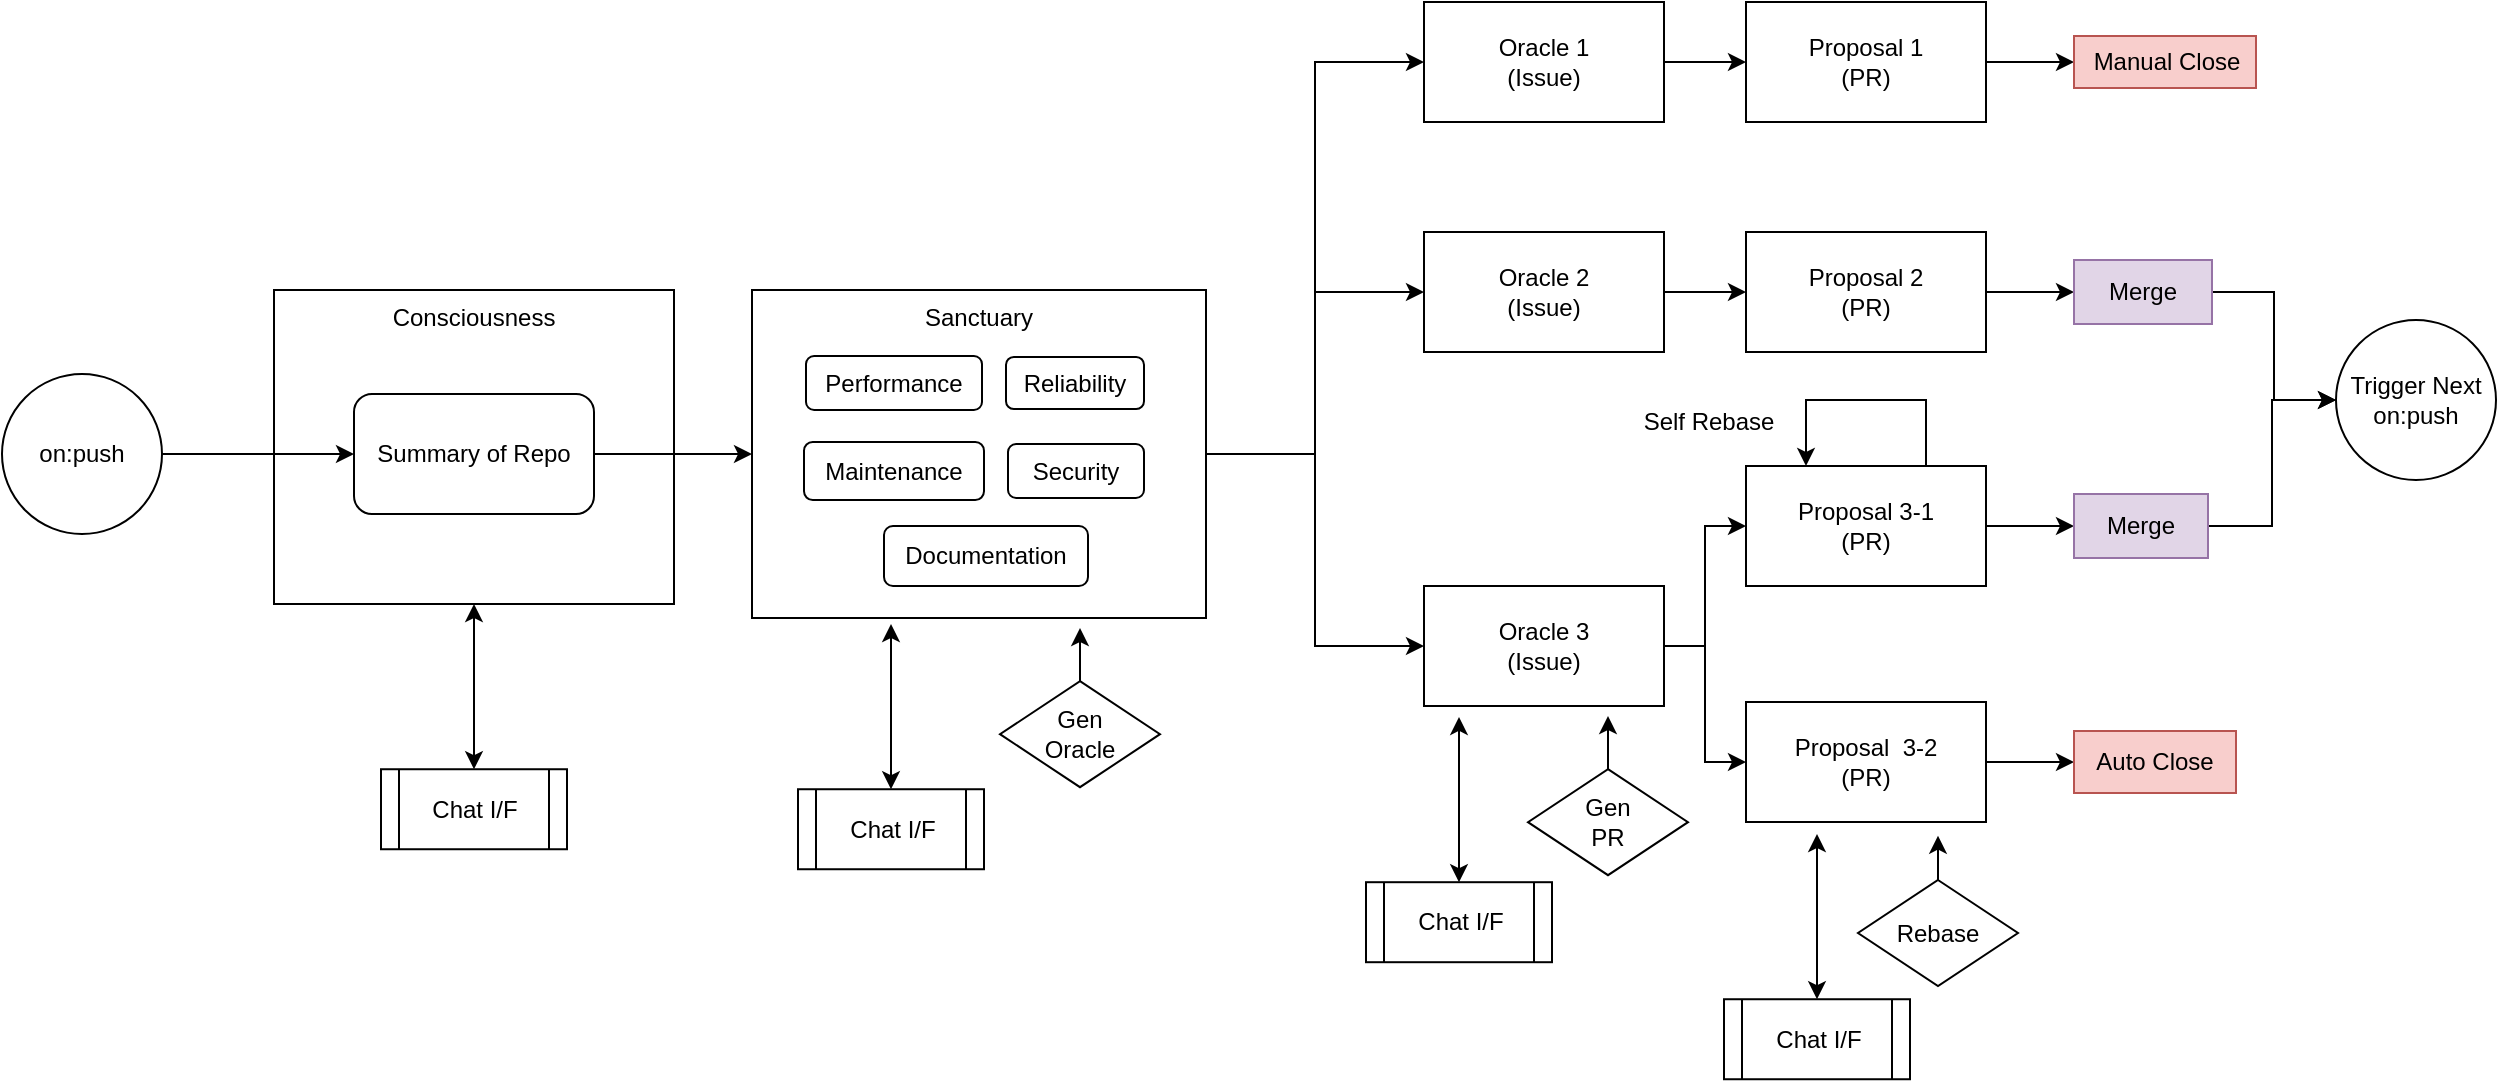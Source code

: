 <mxfile version="22.0.8" type="device">
  <diagram name="Page-1" id="g1_yAomx_UEzNeh92aMA">
    <mxGraphModel dx="1922" dy="1255" grid="0" gridSize="10" guides="1" tooltips="1" connect="1" arrows="1" fold="1" page="0" pageScale="1" pageWidth="850" pageHeight="1100" background="none" math="0" shadow="0">
      <root>
        <mxCell id="0" />
        <mxCell id="1" parent="0" />
        <mxCell id="-Ydazxiy9TI8VDEuez6z-5" value="Consciousness" style="whiteSpace=wrap;html=1;align=center;verticalAlign=top;" parent="1" vertex="1">
          <mxGeometry x="-304" y="91" width="200" height="157" as="geometry" />
        </mxCell>
        <mxCell id="-Ydazxiy9TI8VDEuez6z-44" style="edgeStyle=orthogonalEdgeStyle;rounded=0;orthogonalLoop=1;jettySize=auto;html=1;" parent="1" source="-Ydazxiy9TI8VDEuez6z-4" target="3kQ3ocE9GDy-Gv9gy4YY-6" edge="1">
          <mxGeometry relative="1" as="geometry" />
        </mxCell>
        <mxCell id="-Ydazxiy9TI8VDEuez6z-4" value="on:push" style="ellipse;whiteSpace=wrap;html=1;" parent="1" vertex="1">
          <mxGeometry x="-440" y="133" width="80" height="80" as="geometry" />
        </mxCell>
        <mxCell id="-Ydazxiy9TI8VDEuez6z-39" style="edgeStyle=orthogonalEdgeStyle;rounded=0;orthogonalLoop=1;jettySize=auto;html=1;" parent="1" source="-Ydazxiy9TI8VDEuez6z-51" target="-Ydazxiy9TI8VDEuez6z-7" edge="1">
          <mxGeometry relative="1" as="geometry" />
        </mxCell>
        <mxCell id="-Ydazxiy9TI8VDEuez6z-40" style="edgeStyle=orthogonalEdgeStyle;rounded=0;orthogonalLoop=1;jettySize=auto;html=1;entryX=0;entryY=0.5;entryDx=0;entryDy=0;" parent="1" source="-Ydazxiy9TI8VDEuez6z-51" target="-Ydazxiy9TI8VDEuez6z-6" edge="1">
          <mxGeometry relative="1" as="geometry" />
        </mxCell>
        <mxCell id="-Ydazxiy9TI8VDEuez6z-41" style="edgeStyle=orthogonalEdgeStyle;rounded=0;orthogonalLoop=1;jettySize=auto;html=1;entryX=0;entryY=0.5;entryDx=0;entryDy=0;" parent="1" source="-Ydazxiy9TI8VDEuez6z-51" target="-Ydazxiy9TI8VDEuez6z-8" edge="1">
          <mxGeometry relative="1" as="geometry" />
        </mxCell>
        <mxCell id="-Ydazxiy9TI8VDEuez6z-16" style="edgeStyle=orthogonalEdgeStyle;rounded=0;orthogonalLoop=1;jettySize=auto;html=1;" parent="1" source="-Ydazxiy9TI8VDEuez6z-6" target="-Ydazxiy9TI8VDEuez6z-9" edge="1">
          <mxGeometry relative="1" as="geometry" />
        </mxCell>
        <mxCell id="-Ydazxiy9TI8VDEuez6z-6" value="Oracle 1&lt;br&gt;(Issue)" style="whiteSpace=wrap;html=1;" parent="1" vertex="1">
          <mxGeometry x="271" y="-53" width="120" height="60" as="geometry" />
        </mxCell>
        <mxCell id="-Ydazxiy9TI8VDEuez6z-17" style="edgeStyle=orthogonalEdgeStyle;rounded=0;orthogonalLoop=1;jettySize=auto;html=1;" parent="1" source="-Ydazxiy9TI8VDEuez6z-7" target="-Ydazxiy9TI8VDEuez6z-10" edge="1">
          <mxGeometry relative="1" as="geometry" />
        </mxCell>
        <mxCell id="-Ydazxiy9TI8VDEuez6z-7" value="Oracle 2&lt;br&gt;(Issue)" style="whiteSpace=wrap;html=1;" parent="1" vertex="1">
          <mxGeometry x="271" y="62" width="120" height="60" as="geometry" />
        </mxCell>
        <mxCell id="-Ydazxiy9TI8VDEuez6z-18" style="edgeStyle=orthogonalEdgeStyle;rounded=0;orthogonalLoop=1;jettySize=auto;html=1;" parent="1" source="-Ydazxiy9TI8VDEuez6z-8" target="-Ydazxiy9TI8VDEuez6z-11" edge="1">
          <mxGeometry relative="1" as="geometry" />
        </mxCell>
        <mxCell id="-Ydazxiy9TI8VDEuez6z-21" style="edgeStyle=orthogonalEdgeStyle;rounded=0;orthogonalLoop=1;jettySize=auto;html=1;" parent="1" source="-Ydazxiy9TI8VDEuez6z-8" target="-Ydazxiy9TI8VDEuez6z-20" edge="1">
          <mxGeometry relative="1" as="geometry" />
        </mxCell>
        <mxCell id="-Ydazxiy9TI8VDEuez6z-8" value="Oracle 3&lt;br&gt;(Issue)" style="whiteSpace=wrap;html=1;" parent="1" vertex="1">
          <mxGeometry x="271" y="239" width="120" height="60" as="geometry" />
        </mxCell>
        <mxCell id="-Ydazxiy9TI8VDEuez6z-24" style="edgeStyle=orthogonalEdgeStyle;rounded=0;orthogonalLoop=1;jettySize=auto;html=1;" parent="1" source="-Ydazxiy9TI8VDEuez6z-9" target="-Ydazxiy9TI8VDEuez6z-23" edge="1">
          <mxGeometry relative="1" as="geometry" />
        </mxCell>
        <mxCell id="-Ydazxiy9TI8VDEuez6z-9" value="Proposal 1&lt;br&gt;(PR)" style="whiteSpace=wrap;html=1;" parent="1" vertex="1">
          <mxGeometry x="432" y="-53" width="120" height="60" as="geometry" />
        </mxCell>
        <mxCell id="-Ydazxiy9TI8VDEuez6z-22" style="edgeStyle=orthogonalEdgeStyle;rounded=0;orthogonalLoop=1;jettySize=auto;html=1;" parent="1" source="-Ydazxiy9TI8VDEuez6z-10" target="-Ydazxiy9TI8VDEuez6z-15" edge="1">
          <mxGeometry relative="1" as="geometry" />
        </mxCell>
        <mxCell id="-Ydazxiy9TI8VDEuez6z-10" value="Proposal 2&lt;br&gt;(PR)" style="whiteSpace=wrap;html=1;" parent="1" vertex="1">
          <mxGeometry x="432" y="62" width="120" height="60" as="geometry" />
        </mxCell>
        <mxCell id="-Ydazxiy9TI8VDEuez6z-29" style="edgeStyle=orthogonalEdgeStyle;rounded=0;orthogonalLoop=1;jettySize=auto;html=1;" parent="1" source="-Ydazxiy9TI8VDEuez6z-11" target="-Ydazxiy9TI8VDEuez6z-28" edge="1">
          <mxGeometry relative="1" as="geometry" />
        </mxCell>
        <mxCell id="-Ydazxiy9TI8VDEuez6z-11" value="Proposal 3-1&lt;br&gt;(PR)" style="whiteSpace=wrap;html=1;" parent="1" vertex="1">
          <mxGeometry x="432" y="179" width="120" height="60" as="geometry" />
        </mxCell>
        <mxCell id="-Ydazxiy9TI8VDEuez6z-38" style="edgeStyle=orthogonalEdgeStyle;rounded=0;orthogonalLoop=1;jettySize=auto;html=1;" parent="1" source="-Ydazxiy9TI8VDEuez6z-14" edge="1">
          <mxGeometry relative="1" as="geometry">
            <mxPoint x="528" y="363.857" as="targetPoint" />
          </mxGeometry>
        </mxCell>
        <mxCell id="-Ydazxiy9TI8VDEuez6z-14" value="Rebase" style="rhombus;whiteSpace=wrap;html=1;" parent="1" vertex="1">
          <mxGeometry x="488" y="386" width="80" height="53" as="geometry" />
        </mxCell>
        <mxCell id="-Ydazxiy9TI8VDEuez6z-34" style="edgeStyle=orthogonalEdgeStyle;rounded=0;orthogonalLoop=1;jettySize=auto;html=1;" parent="1" source="-Ydazxiy9TI8VDEuez6z-15" target="-Ydazxiy9TI8VDEuez6z-33" edge="1">
          <mxGeometry relative="1" as="geometry" />
        </mxCell>
        <mxCell id="-Ydazxiy9TI8VDEuez6z-15" value="Merge" style="whiteSpace=wrap;html=1;fillColor=#e1d5e7;strokeColor=#9673a6;" parent="1" vertex="1">
          <mxGeometry x="596" y="76" width="69" height="32" as="geometry" />
        </mxCell>
        <mxCell id="-Ydazxiy9TI8VDEuez6z-50" style="edgeStyle=orthogonalEdgeStyle;rounded=0;orthogonalLoop=1;jettySize=auto;html=1;" parent="1" source="-Ydazxiy9TI8VDEuez6z-19" edge="1">
          <mxGeometry relative="1" as="geometry">
            <mxPoint x="363" y="304.005" as="targetPoint" />
          </mxGeometry>
        </mxCell>
        <mxCell id="-Ydazxiy9TI8VDEuez6z-19" value="Gen&lt;br&gt;PR" style="rhombus;whiteSpace=wrap;html=1;" parent="1" vertex="1">
          <mxGeometry x="323" y="330.6" width="80" height="53" as="geometry" />
        </mxCell>
        <mxCell id="-Ydazxiy9TI8VDEuez6z-32" style="edgeStyle=orthogonalEdgeStyle;rounded=0;orthogonalLoop=1;jettySize=auto;html=1;" parent="1" source="-Ydazxiy9TI8VDEuez6z-20" target="-Ydazxiy9TI8VDEuez6z-31" edge="1">
          <mxGeometry relative="1" as="geometry" />
        </mxCell>
        <mxCell id="-Ydazxiy9TI8VDEuez6z-20" value="Proposal&amp;nbsp; 3-2&lt;br&gt;(PR)" style="whiteSpace=wrap;html=1;" parent="1" vertex="1">
          <mxGeometry x="432" y="297" width="120" height="60" as="geometry" />
        </mxCell>
        <mxCell id="-Ydazxiy9TI8VDEuez6z-23" value="Manual Close" style="text;html=1;align=center;verticalAlign=middle;resizable=0;points=[];autosize=1;strokeColor=#b85450;fillColor=#f8cecc;direction=south;" parent="1" vertex="1">
          <mxGeometry x="596" y="-36" width="91" height="26" as="geometry" />
        </mxCell>
        <mxCell id="-Ydazxiy9TI8VDEuez6z-26" style="edgeStyle=orthogonalEdgeStyle;rounded=0;orthogonalLoop=1;jettySize=auto;html=1;exitX=0.75;exitY=0;exitDx=0;exitDy=0;entryX=0.25;entryY=0;entryDx=0;entryDy=0;" parent="1" source="-Ydazxiy9TI8VDEuez6z-11" target="-Ydazxiy9TI8VDEuez6z-11" edge="1">
          <mxGeometry relative="1" as="geometry">
            <Array as="points">
              <mxPoint x="522" y="146" />
              <mxPoint x="462" y="146" />
            </Array>
          </mxGeometry>
        </mxCell>
        <mxCell id="-Ydazxiy9TI8VDEuez6z-27" value="Self Rebase" style="text;html=1;align=center;verticalAlign=middle;resizable=0;points=[];autosize=1;strokeColor=none;fillColor=none;" parent="1" vertex="1">
          <mxGeometry x="371" y="144" width="83" height="26" as="geometry" />
        </mxCell>
        <mxCell id="-Ydazxiy9TI8VDEuez6z-36" style="edgeStyle=orthogonalEdgeStyle;rounded=0;orthogonalLoop=1;jettySize=auto;html=1;entryX=0;entryY=0.5;entryDx=0;entryDy=0;" parent="1" source="-Ydazxiy9TI8VDEuez6z-28" target="-Ydazxiy9TI8VDEuez6z-33" edge="1">
          <mxGeometry relative="1" as="geometry" />
        </mxCell>
        <mxCell id="-Ydazxiy9TI8VDEuez6z-28" value="Merge" style="whiteSpace=wrap;html=1;fillColor=#e1d5e7;strokeColor=#9673a6;" parent="1" vertex="1">
          <mxGeometry x="596" y="193" width="67" height="32" as="geometry" />
        </mxCell>
        <mxCell id="-Ydazxiy9TI8VDEuez6z-31" value="Auto Close" style="whiteSpace=wrap;html=1;fillColor=#f8cecc;strokeColor=#b85450;" parent="1" vertex="1">
          <mxGeometry x="596" y="311.5" width="81" height="31" as="geometry" />
        </mxCell>
        <mxCell id="-Ydazxiy9TI8VDEuez6z-33" value="Trigger Next&lt;br&gt;on:push" style="ellipse;whiteSpace=wrap;html=1;" parent="1" vertex="1">
          <mxGeometry x="727" y="106" width="80" height="80" as="geometry" />
        </mxCell>
        <mxCell id="-Ydazxiy9TI8VDEuez6z-52" style="edgeStyle=orthogonalEdgeStyle;rounded=0;orthogonalLoop=1;jettySize=auto;html=1;" parent="1" source="3kQ3ocE9GDy-Gv9gy4YY-6" target="-Ydazxiy9TI8VDEuez6z-51" edge="1">
          <mxGeometry relative="1" as="geometry">
            <mxPoint x="-141.5" y="173" as="sourcePoint" />
          </mxGeometry>
        </mxCell>
        <mxCell id="-Ydazxiy9TI8VDEuez6z-47" style="edgeStyle=orthogonalEdgeStyle;rounded=0;orthogonalLoop=1;jettySize=auto;html=1;startArrow=classic;startFill=1;" parent="1" source="-Ydazxiy9TI8VDEuez6z-46" edge="1">
          <mxGeometry relative="1" as="geometry">
            <mxPoint x="288.5" y="304.481" as="targetPoint" />
          </mxGeometry>
        </mxCell>
        <mxCell id="-Ydazxiy9TI8VDEuez6z-46" value="Chat I/F" style="shape=process;whiteSpace=wrap;html=1;backgroundOutline=1;" parent="1" vertex="1">
          <mxGeometry x="242" y="387.1" width="93" height="40" as="geometry" />
        </mxCell>
        <mxCell id="-Ydazxiy9TI8VDEuez6z-48" style="edgeStyle=orthogonalEdgeStyle;rounded=0;orthogonalLoop=1;jettySize=auto;html=1;startArrow=classic;startFill=1;" parent="1" source="-Ydazxiy9TI8VDEuez6z-49" edge="1">
          <mxGeometry relative="1" as="geometry">
            <mxPoint x="467.5" y="363.001" as="targetPoint" />
          </mxGeometry>
        </mxCell>
        <mxCell id="-Ydazxiy9TI8VDEuez6z-49" value="Chat I/F" style="shape=process;whiteSpace=wrap;html=1;backgroundOutline=1;" parent="1" vertex="1">
          <mxGeometry x="421" y="445.62" width="93" height="40" as="geometry" />
        </mxCell>
        <mxCell id="-Ydazxiy9TI8VDEuez6z-51" value="Sanctuary" style="whiteSpace=wrap;html=1;verticalAlign=top;" parent="1" vertex="1">
          <mxGeometry x="-65" y="91" width="227" height="164" as="geometry" />
        </mxCell>
        <mxCell id="-Ydazxiy9TI8VDEuez6z-53" style="edgeStyle=orthogonalEdgeStyle;rounded=0;orthogonalLoop=1;jettySize=auto;html=1;startArrow=classic;startFill=1;" parent="1" source="-Ydazxiy9TI8VDEuez6z-54" edge="1">
          <mxGeometry relative="1" as="geometry">
            <mxPoint x="4.5" y="258.001" as="targetPoint" />
          </mxGeometry>
        </mxCell>
        <mxCell id="-Ydazxiy9TI8VDEuez6z-54" value="Chat I/F" style="shape=process;whiteSpace=wrap;html=1;backgroundOutline=1;" parent="1" vertex="1">
          <mxGeometry x="-42" y="340.62" width="93" height="40" as="geometry" />
        </mxCell>
        <mxCell id="-Ydazxiy9TI8VDEuez6z-56" value="Performance" style="rounded=1;whiteSpace=wrap;html=1;" parent="1" vertex="1">
          <mxGeometry x="-38" y="124" width="88" height="27" as="geometry" />
        </mxCell>
        <mxCell id="-Ydazxiy9TI8VDEuez6z-57" value="Maintenance" style="rounded=1;whiteSpace=wrap;html=1;" parent="1" vertex="1">
          <mxGeometry x="-39" y="167" width="90" height="29" as="geometry" />
        </mxCell>
        <mxCell id="-Ydazxiy9TI8VDEuez6z-58" value="Security" style="rounded=1;whiteSpace=wrap;html=1;" parent="1" vertex="1">
          <mxGeometry x="63" y="168" width="68" height="27" as="geometry" />
        </mxCell>
        <mxCell id="-Ydazxiy9TI8VDEuez6z-59" style="edgeStyle=orthogonalEdgeStyle;rounded=0;orthogonalLoop=1;jettySize=auto;html=1;" parent="1" source="-Ydazxiy9TI8VDEuez6z-60" edge="1">
          <mxGeometry relative="1" as="geometry">
            <mxPoint x="99" y="260.005" as="targetPoint" />
          </mxGeometry>
        </mxCell>
        <mxCell id="-Ydazxiy9TI8VDEuez6z-60" value="Gen&lt;br&gt;Oracle" style="rhombus;whiteSpace=wrap;html=1;" parent="1" vertex="1">
          <mxGeometry x="59" y="286.6" width="80" height="53" as="geometry" />
        </mxCell>
        <mxCell id="-Ydazxiy9TI8VDEuez6z-61" value="Reliability" style="rounded=1;whiteSpace=wrap;html=1;" parent="1" vertex="1">
          <mxGeometry x="62" y="124.5" width="69" height="26" as="geometry" />
        </mxCell>
        <mxCell id="B493zzREHIWFwk5Nx8WS-1" value="Documentation" style="rounded=1;whiteSpace=wrap;html=1;" parent="1" vertex="1">
          <mxGeometry x="1" y="209" width="102" height="30" as="geometry" />
        </mxCell>
        <mxCell id="3kQ3ocE9GDy-Gv9gy4YY-1" style="edgeStyle=orthogonalEdgeStyle;rounded=0;orthogonalLoop=1;jettySize=auto;html=1;startArrow=classic;startFill=1;" edge="1" parent="1" source="3kQ3ocE9GDy-Gv9gy4YY-2">
          <mxGeometry relative="1" as="geometry">
            <mxPoint x="-204.0" y="248.001" as="targetPoint" />
          </mxGeometry>
        </mxCell>
        <mxCell id="3kQ3ocE9GDy-Gv9gy4YY-2" value="Chat I/F" style="shape=process;whiteSpace=wrap;html=1;backgroundOutline=1;" vertex="1" parent="1">
          <mxGeometry x="-250.5" y="330.62" width="93" height="40" as="geometry" />
        </mxCell>
        <mxCell id="3kQ3ocE9GDy-Gv9gy4YY-6" value="Summary of Repo" style="rounded=1;whiteSpace=wrap;html=1;" vertex="1" parent="1">
          <mxGeometry x="-264" y="143" width="120" height="60" as="geometry" />
        </mxCell>
      </root>
    </mxGraphModel>
  </diagram>
</mxfile>
